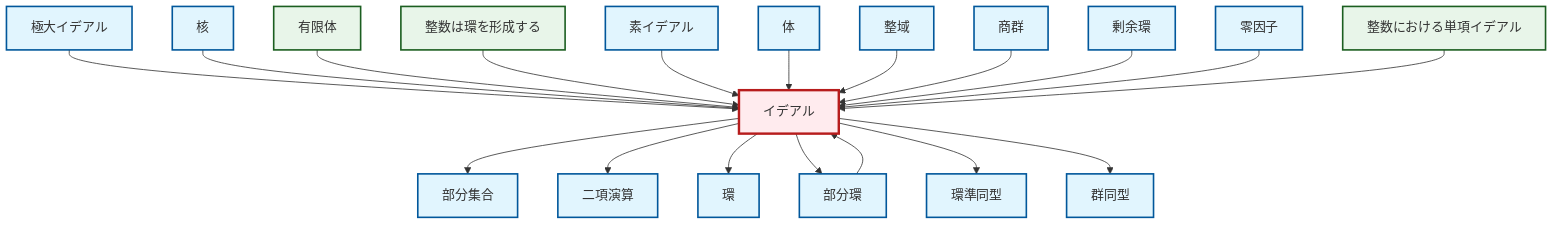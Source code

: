 graph TD
    classDef definition fill:#e1f5fe,stroke:#01579b,stroke-width:2px
    classDef theorem fill:#f3e5f5,stroke:#4a148c,stroke-width:2px
    classDef axiom fill:#fff3e0,stroke:#e65100,stroke-width:2px
    classDef example fill:#e8f5e9,stroke:#1b5e20,stroke-width:2px
    classDef current fill:#ffebee,stroke:#b71c1c,stroke-width:3px
    def-kernel["核"]:::definition
    def-ring["環"]:::definition
    def-ideal["イデアル"]:::definition
    def-maximal-ideal["極大イデアル"]:::definition
    def-prime-ideal["素イデアル"]:::definition
    def-quotient-group["商群"]:::definition
    def-quotient-ring["剰余環"]:::definition
    def-zero-divisor["零因子"]:::definition
    def-integral-domain["整域"]:::definition
    ex-finite-field["有限体"]:::example
    ex-principal-ideal["整数における単項イデアル"]:::example
    def-field["体"]:::definition
    ex-integers-ring["整数は環を形成する"]:::example
    def-subset["部分集合"]:::definition
    def-binary-operation["二項演算"]:::definition
    def-ring-homomorphism["環準同型"]:::definition
    def-isomorphism["群同型"]:::definition
    def-subring["部分環"]:::definition
    def-maximal-ideal --> def-ideal
    def-ideal --> def-subset
    def-kernel --> def-ideal
    ex-finite-field --> def-ideal
    def-ideal --> def-binary-operation
    ex-integers-ring --> def-ideal
    def-ideal --> def-ring
    def-ideal --> def-subring
    def-prime-ideal --> def-ideal
    def-subring --> def-ideal
    def-ideal --> def-ring-homomorphism
    def-field --> def-ideal
    def-integral-domain --> def-ideal
    def-quotient-group --> def-ideal
    def-quotient-ring --> def-ideal
    def-zero-divisor --> def-ideal
    ex-principal-ideal --> def-ideal
    def-ideal --> def-isomorphism
    class def-ideal current